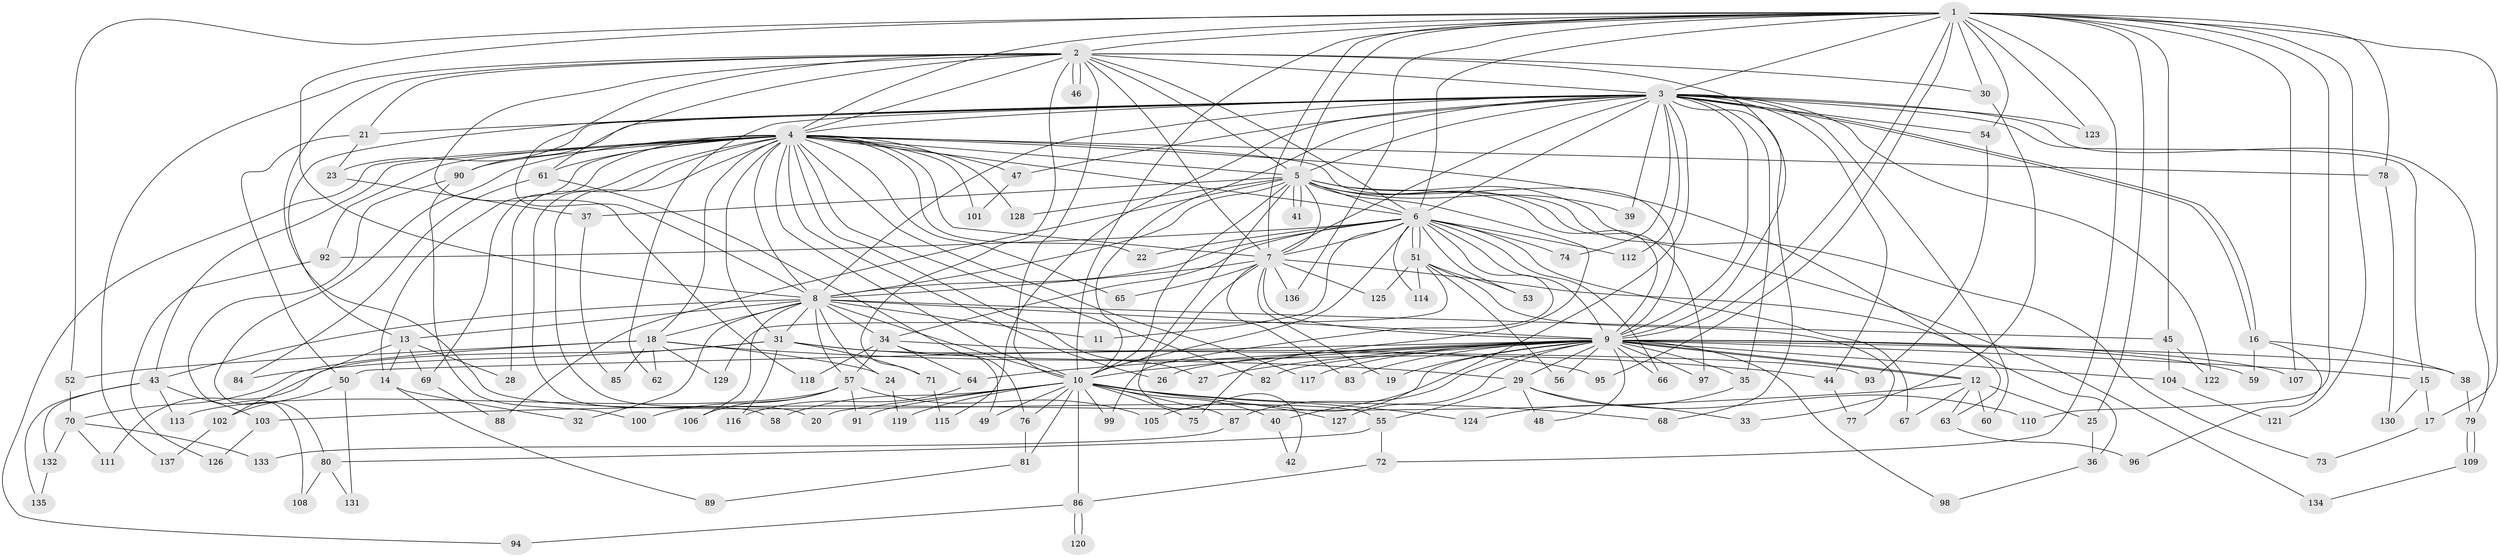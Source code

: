 // Generated by graph-tools (version 1.1) at 2025/25/03/09/25 03:25:49]
// undirected, 137 vertices, 299 edges
graph export_dot {
graph [start="1"]
  node [color=gray90,style=filled];
  1;
  2;
  3;
  4;
  5;
  6;
  7;
  8;
  9;
  10;
  11;
  12;
  13;
  14;
  15;
  16;
  17;
  18;
  19;
  20;
  21;
  22;
  23;
  24;
  25;
  26;
  27;
  28;
  29;
  30;
  31;
  32;
  33;
  34;
  35;
  36;
  37;
  38;
  39;
  40;
  41;
  42;
  43;
  44;
  45;
  46;
  47;
  48;
  49;
  50;
  51;
  52;
  53;
  54;
  55;
  56;
  57;
  58;
  59;
  60;
  61;
  62;
  63;
  64;
  65;
  66;
  67;
  68;
  69;
  70;
  71;
  72;
  73;
  74;
  75;
  76;
  77;
  78;
  79;
  80;
  81;
  82;
  83;
  84;
  85;
  86;
  87;
  88;
  89;
  90;
  91;
  92;
  93;
  94;
  95;
  96;
  97;
  98;
  99;
  100;
  101;
  102;
  103;
  104;
  105;
  106;
  107;
  108;
  109;
  110;
  111;
  112;
  113;
  114;
  115;
  116;
  117;
  118;
  119;
  120;
  121;
  122;
  123;
  124;
  125;
  126;
  127;
  128;
  129;
  130;
  131;
  132;
  133;
  134;
  135;
  136;
  137;
  1 -- 2;
  1 -- 3;
  1 -- 4;
  1 -- 5;
  1 -- 6;
  1 -- 7;
  1 -- 8;
  1 -- 9;
  1 -- 10;
  1 -- 17;
  1 -- 25;
  1 -- 30;
  1 -- 45;
  1 -- 52;
  1 -- 54;
  1 -- 72;
  1 -- 78;
  1 -- 95;
  1 -- 107;
  1 -- 110;
  1 -- 121;
  1 -- 123;
  1 -- 136;
  2 -- 3;
  2 -- 4;
  2 -- 5;
  2 -- 6;
  2 -- 7;
  2 -- 8;
  2 -- 9;
  2 -- 10;
  2 -- 21;
  2 -- 30;
  2 -- 46;
  2 -- 46;
  2 -- 55;
  2 -- 61;
  2 -- 71;
  2 -- 118;
  2 -- 137;
  3 -- 4;
  3 -- 5;
  3 -- 6;
  3 -- 7;
  3 -- 8;
  3 -- 9;
  3 -- 10;
  3 -- 13;
  3 -- 15;
  3 -- 16;
  3 -- 16;
  3 -- 21;
  3 -- 23;
  3 -- 35;
  3 -- 39;
  3 -- 40;
  3 -- 44;
  3 -- 47;
  3 -- 54;
  3 -- 60;
  3 -- 62;
  3 -- 68;
  3 -- 74;
  3 -- 79;
  3 -- 90;
  3 -- 112;
  3 -- 115;
  3 -- 122;
  3 -- 123;
  4 -- 5;
  4 -- 6;
  4 -- 7;
  4 -- 8;
  4 -- 9;
  4 -- 10;
  4 -- 14;
  4 -- 18;
  4 -- 20;
  4 -- 22;
  4 -- 26;
  4 -- 27;
  4 -- 28;
  4 -- 31;
  4 -- 36;
  4 -- 43;
  4 -- 47;
  4 -- 58;
  4 -- 61;
  4 -- 65;
  4 -- 69;
  4 -- 78;
  4 -- 80;
  4 -- 82;
  4 -- 90;
  4 -- 92;
  4 -- 94;
  4 -- 101;
  4 -- 117;
  4 -- 128;
  5 -- 6;
  5 -- 7;
  5 -- 8;
  5 -- 9;
  5 -- 10;
  5 -- 37;
  5 -- 39;
  5 -- 41;
  5 -- 41;
  5 -- 42;
  5 -- 73;
  5 -- 75;
  5 -- 88;
  5 -- 97;
  5 -- 128;
  5 -- 134;
  6 -- 7;
  6 -- 8;
  6 -- 9;
  6 -- 10;
  6 -- 11;
  6 -- 22;
  6 -- 34;
  6 -- 51;
  6 -- 51;
  6 -- 53;
  6 -- 66;
  6 -- 67;
  6 -- 74;
  6 -- 92;
  6 -- 99;
  6 -- 112;
  6 -- 114;
  7 -- 8;
  7 -- 9;
  7 -- 10;
  7 -- 19;
  7 -- 63;
  7 -- 65;
  7 -- 83;
  7 -- 125;
  7 -- 136;
  8 -- 9;
  8 -- 10;
  8 -- 11;
  8 -- 13;
  8 -- 18;
  8 -- 24;
  8 -- 31;
  8 -- 32;
  8 -- 34;
  8 -- 43;
  8 -- 45;
  8 -- 57;
  8 -- 106;
  9 -- 10;
  9 -- 12;
  9 -- 12;
  9 -- 15;
  9 -- 19;
  9 -- 26;
  9 -- 27;
  9 -- 29;
  9 -- 35;
  9 -- 38;
  9 -- 48;
  9 -- 50;
  9 -- 56;
  9 -- 59;
  9 -- 64;
  9 -- 66;
  9 -- 82;
  9 -- 83;
  9 -- 87;
  9 -- 97;
  9 -- 98;
  9 -- 104;
  9 -- 105;
  9 -- 107;
  9 -- 117;
  9 -- 127;
  10 -- 20;
  10 -- 40;
  10 -- 49;
  10 -- 58;
  10 -- 68;
  10 -- 75;
  10 -- 76;
  10 -- 81;
  10 -- 86;
  10 -- 87;
  10 -- 91;
  10 -- 99;
  10 -- 119;
  10 -- 124;
  10 -- 127;
  12 -- 25;
  12 -- 60;
  12 -- 63;
  12 -- 67;
  12 -- 103;
  13 -- 14;
  13 -- 28;
  13 -- 69;
  13 -- 102;
  14 -- 32;
  14 -- 89;
  15 -- 17;
  15 -- 130;
  16 -- 38;
  16 -- 59;
  16 -- 96;
  17 -- 73;
  18 -- 24;
  18 -- 29;
  18 -- 52;
  18 -- 62;
  18 -- 70;
  18 -- 85;
  18 -- 129;
  21 -- 23;
  21 -- 50;
  23 -- 37;
  24 -- 119;
  25 -- 36;
  29 -- 33;
  29 -- 48;
  29 -- 55;
  29 -- 110;
  30 -- 33;
  31 -- 44;
  31 -- 71;
  31 -- 84;
  31 -- 95;
  31 -- 111;
  31 -- 116;
  34 -- 49;
  34 -- 57;
  34 -- 64;
  34 -- 93;
  34 -- 118;
  35 -- 124;
  36 -- 98;
  37 -- 85;
  38 -- 79;
  40 -- 42;
  43 -- 103;
  43 -- 113;
  43 -- 132;
  43 -- 135;
  44 -- 77;
  45 -- 104;
  45 -- 122;
  47 -- 101;
  50 -- 102;
  50 -- 131;
  51 -- 53;
  51 -- 56;
  51 -- 77;
  51 -- 114;
  51 -- 125;
  51 -- 129;
  52 -- 70;
  54 -- 93;
  55 -- 72;
  55 -- 80;
  57 -- 91;
  57 -- 100;
  57 -- 105;
  57 -- 106;
  57 -- 113;
  61 -- 76;
  61 -- 84;
  63 -- 96;
  64 -- 116;
  69 -- 88;
  70 -- 111;
  70 -- 132;
  70 -- 133;
  71 -- 115;
  72 -- 86;
  76 -- 81;
  78 -- 130;
  79 -- 109;
  79 -- 109;
  80 -- 108;
  80 -- 131;
  81 -- 89;
  86 -- 94;
  86 -- 120;
  86 -- 120;
  87 -- 133;
  90 -- 100;
  90 -- 108;
  92 -- 126;
  102 -- 137;
  103 -- 126;
  104 -- 121;
  109 -- 134;
  132 -- 135;
}
